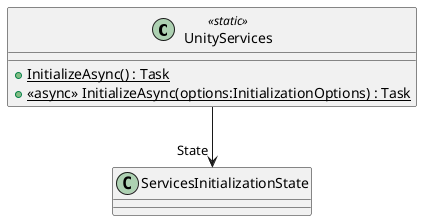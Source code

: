 @startuml
class UnityServices <<static>> {
    + {static} InitializeAsync() : Task
    + {static} <<async>> InitializeAsync(options:InitializationOptions) : Task
}
UnityServices --> "State" ServicesInitializationState
@enduml
